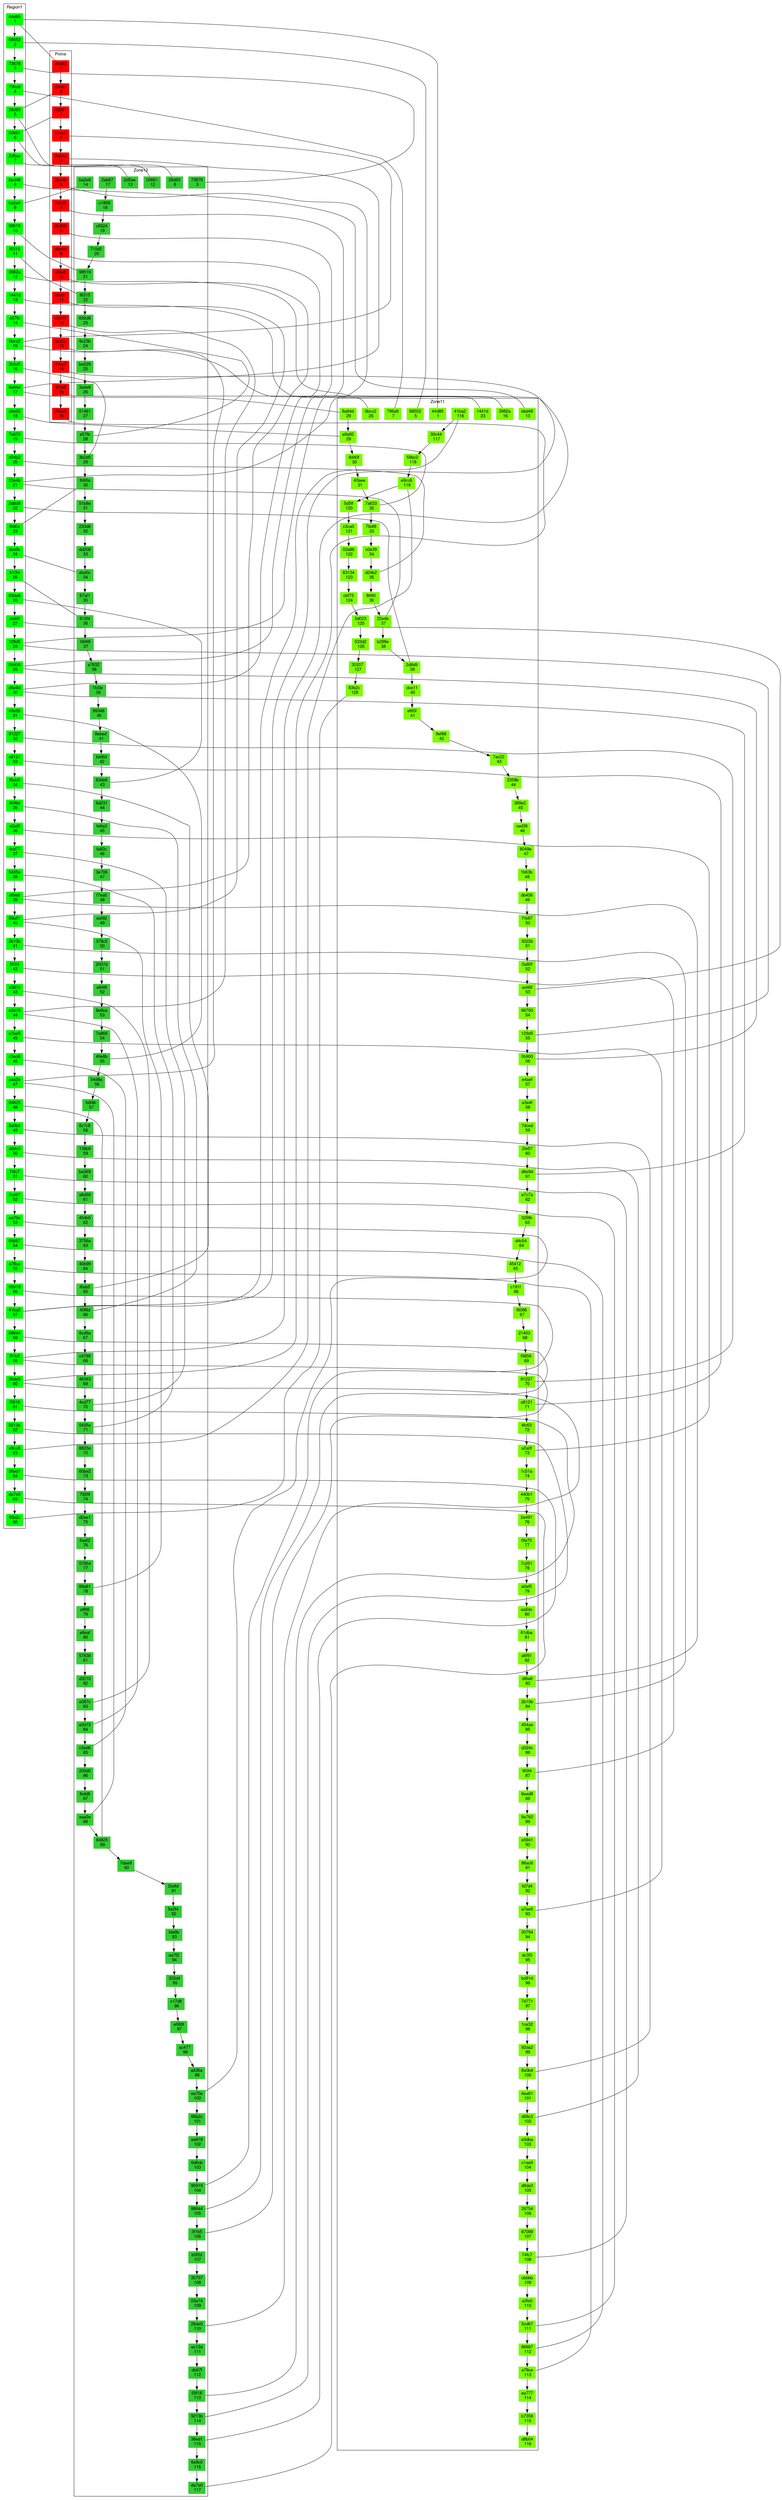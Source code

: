 digraph G {
fontname="Helvetica,Arial,sans-serif"
node [fontname="Helvetica,Arial,sans-serif", shape = rectangle, style = filled] 
edge [fontname="Helvetica,Arial,sans-serif"]subgraph cluster_Prime { label = "Prime" node [color = red]
"044d85" [label = "44d85\n 1"]
"028d83" [label = "28d83\n 2"]
"003661" [label = "03661\n 3"]
"00bcc2" [label = "0bcc2\n 4"]
"08a64d" [label = "8a64d\n 5"]
"022e4b" [label = "22e4b\n 6"]
"0129d5" [label = "129d5\n 7"]
"00b900" [label = "0b900\n 8"]
"0d6e9d" [label = "d6e9d\n 9"]
"0df6e8" [label = "df6e8\n 10"]
"089a61" [label = "89a61\n 11"]
"0e2d15" [label = "e2d15\n 12"]
"0aaa2e" [label = "aaa2e\n 13"]
"041ba2" [label = "41ba2\n 14"]
"03f1b5" [label = "3f1b5\n 15"]
"026de5" [label = "26de5\n 16"]}
subgraph cluster_Region1 { label = "Region1" node [color = green]
"144d85" [label = "44d85\n 1"]
"128d83" [label = "28d83\n 5"]
"103661" [label = "03661\n 6"]
"10bcc2" [label = "0bcc2\n 15"]
"18a64d" [label = "8a64d\n 17"]
"122e4b" [label = "22e4b\n 21"]
"1129d5" [label = "129d5\n 28"]
"10b900" [label = "0b900\n 29"]
"1d6e9d" [label = "d6e9d\n 30"]
"1df6e8" [label = "df6e8\n 39"]
"189a61" [label = "89a61\n 40"]
"1e2d15" [label = "e2d15\n 44"]
"1aaa2e" [label = "aaa2e\n 47"]
"141ba2" [label = "41ba2\n 57"]
"13f1b5" [label = "3f1b5\n 59"]
"126de5" [label = "26de5\n 60"]
"168552" [label = "68552\n 2"]
"173679" [label = "73679\n 3"]
"1796a8" [label = "796a8\n 4"]
"12d5ae" [label = "2d5ae\n 7"]
"1bbd48" [label = "bbd48\n 8"]
"1ba2e8" [label = "ba2e8\n 9"]
"198519" [label = "98519\n 10"]
"1f6315" [label = "f6315\n 11"]
"13982a" [label = "3982a\n 12"]
"11441d" [label = "1441d\n 13"]
"1a57fb" [label = "a57fb\n 14"]
"13b2d5" [label = "3b2d5\n 16"]
"1a9a92" [label = "a9a92\n 18"]
"17a633" [label = "7a633\n 19"]
"1d24b2" [label = "d24b2\n 20"]
"12d8d9" [label = "2d8d9\n 22"]
"1fb90a" [label = "fb90a\n 23"]
"1dce0c" [label = "dce0c\n 24"]
"1610f4" [label = "610f4\n 25"]
"163de6" [label = "63de6\n 26"]
"1ad46f" [label = "ad46f\n 27"]
"149e8b" [label = "49e8b\n 31"]
"181227" [label = "81227\n 32"]
"1a8121" [label = "a8121\n 33"]
"1f6ab5" [label = "f6ab5\n 34"]
"140f8d" [label = "40f8d\n 35"]
"1a2a0f" [label = "a2a0f\n 36"]
"14cd77" [label = "4cd77\n 37"]
"15435e" [label = "5435e\n 38"]
"12b10b" [label = "2b10b\n 41"]
"19f3f4" [label = "9f3f4\n 42"]
"1e387c" [label = "e387c\n 43"]
"1a7ee5" [label = "a7ee5\n 45"]
"1c3ed6" [label = "c3ed6\n 46"]
"184825" [label = "84825\n 48"]
"18a0b4" [label = "8a0b4\n 49"]
"1d68c3" [label = "d68c3\n 50"]
"174fc7" [label = "74fc7\n 51"]
"15cd67" [label = "5cd67\n 52"]
"1ea70e" [label = "ea70e\n 53"]
"186687" [label = "86687\n 54"]
"1a78ce" [label = "a78ce\n 55"]
"195919" [label = "95919\n 56"]
"188644" [label = "88644\n 58"]
"1f2618" [label = "f2618\n 61"]
"19213b" [label = "9213b\n 62"]
"1e9cc6" [label = "e9cc6\n 63"]
"136ed1" [label = "36ed1\n 64"]
"1de7e0" [label = "de7e0\n 65"]
"183b2c" [label = "83b2c\n 66"]}
subgraph cluster_Region2 { label = "Region2" node [color = dodgerblue]}
subgraph cluster_Region3 { label = "Region3" node [color = orange]}
subgraph cluster_Zone11 { label = "Zone11" node [color = lawngreen]
"244d85" [label = "44d85\n 1"]
"20bcc2" [label = "0bcc2\n 26"]
"28a64d" [label = "8a64d\n 28"]
"222e4b" [label = "22e4b\n 37"]
"2129d5" [label = "129d5\n 55"]
"20b900" [label = "0b900\n 56"]
"2d6e9d" [label = "d6e9d\n 61"]
"2df6e8" [label = "df6e8\n 83"]
"241ba2" [label = "41ba2\n 116"]
"268552" [label = "68552\n 5"]
"2796a8" [label = "796a8\n 7"]
"2bbd48" [label = "bbd48\n 13"]
"23982a" [label = "3982a\n 16"]
"21441d" [label = "1441d\n 23"]
"2a9a92" [label = "a9a92\n 29"]
"27a633" [label = "7a633\n 32"]
"2d24b2" [label = "d24b2\n 35"]
"22d8d9" [label = "2d8d9\n 39"]
"2ad46f" [label = "ad46f\n 53"]
"281227" [label = "81227\n 70"]
"2a8121" [label = "a8121\n 71"]
"2a2a0f" [label = "a2a0f\n 73"]
"22b10b" [label = "2b10b\n 84"]
"29f3f4" [label = "9f3f4\n 87"]
"2a7ee5" [label = "a7ee5\n 93"]
"28a0b4" [label = "8a0b4\n 100"]
"2d68c3" [label = "d68c3\n 102"]
"274fc7" [label = "74fc7\n 108"]
"25cd67" [label = "5cd67\n 111"]
"286687" [label = "86687\n 112"]
"2a78ce" [label = "a78ce\n 113"]
"2e9cc6" [label = "e9cc6\n 119"]
"283b2c" [label = "83b2c\n 128"]
"28d40f" [label = "8d40f\n 30"]
"243aee" [label = "43aee\n 31"]
"276df8" [label = "76df8\n 33"]
"2c0e39" [label = "c0e39\n 34"]
"28f4f0" [label = "8f4f0\n 36"]
"2b298e" [label = "b298e\n 38"]
"2dce11" [label = "dce11\n 40"]
"2ef65f" [label = "ef65f\n 41"]
"29ef88" [label = "9ef88\n 42"]
"27ac22" [label = "7ac22\n 43"]
"22358b" [label = "2358b\n 44"]
"2389e2" [label = "389e2\n 45"]
"2ced36" [label = "ced36\n 46"]
"28049e" [label = "8049e\n 47"]
"21b63b" [label = "1b63b\n 48"]
"2db456" [label = "db456\n 49"]
"2f1b87" [label = "f1b87\n 50"]
"23022b" [label = "3022b\n 51"]
"20a80f" [label = "0a80f\n 52"]
"266700" [label = "66700\n 54"]
"2e4aef" [label = "e4aef\n 57"]
"2a3e4f" [label = "a3e4f\n 58"]
"27dced" [label = "7dced\n 59"]
"22fe57" [label = "2fe57\n 60"]
"2e7c7a" [label = "e7c7a\n 62"]
"2029fb" [label = "029fb\n 63"]
"2d4c54" [label = "d4c54\n 64"]
"245412" [label = "45412\n 65"]
"2c191f" [label = "c191f\n 66"]
"2f6096" [label = "f6096\n 67"]
"221403" [label = "21403\n 68"]
"2f5859" [label = "f5859\n 69"]
"24fc63" [label = "4fc63\n 72"]
"21c51a" [label = "1c51a\n 74"]
"2440b1" [label = "440b1\n 75"]
"22e491" [label = "2e491\n 76"]
"20fe70" [label = "0fe70\n 77"]
"27c251" [label = "7c251\n 78"]
"2a0ef5" [label = "a0ef5\n 79"]
"2ea54c" [label = "ea54c\n 80"]
"261dba" [label = "61dba\n 81"]
"2a6f91" [label = "a6f91\n 82"]
"2454ae" [label = "454ae\n 85"]
"2d324c" [label = "d324c\n 86"]
"26eed8" [label = "6eed8\n 88"]
"29a762" [label = "9a762\n 89"]
"2e5941" [label = "e5941\n 90"]
"286ac6" [label = "86ac6\n 91"]
"2fd7d4" [label = "fd7d4\n 92"]
"230794" [label = "30794\n 94"]
"2dc3f3" [label = "dc3f3\n 95"]
"2bd91d" [label = "bd91d\n 96"]
"274771" [label = "74771\n 97"]
"21ce32" [label = "1ce32\n 98"]
"292da2" [label = "92da2\n 99"]
"24aa61" [label = "4aa61\n 101"]
"2e3dba" [label = "e3dba\n 103"]
"2c1ae9" [label = "c1ae9\n 104"]
"2d8de3" [label = "d8de3\n 105"]
"228754" [label = "28754\n 106"]
"287089" [label = "87089\n 107"]
"2cbbbb" [label = "cbbbb\n 109"]
"2a3fe5" [label = "a3fe5\n 110"]
"2ea777" [label = "ea777\n 114"]
"2b7359" [label = "b7359\n 115"]
"2d8b04" [label = "d8b04\n 116"]
"230c44" [label = "30c44\n 117"]
"259bc2" [label = "59bc2\n 118"]
"25d5ff" [label = "5d5ff\n 120"]
"2c3ca0" [label = "c3ca0\n 121"]
"202a86" [label = "02a86\n 122"]
"263134" [label = "63134\n 123"]
"2cbf73" [label = "cbf73\n 124"]
"23d023" [label = "3d023\n 125"]
"2533d2" [label = "533d2\n 126"]
"230207" [label = "30207\n 127"]}
subgraph cluster_Zone12 { label = "Zone12" node [color = limegreen]
"228d83" [label = "28d83\n 8"]
"203661" [label = "03661\n 12"]
"289a61" [label = "89a61\n 78"]
"2e2d15" [label = "e2d15\n 84"]
"2aaa2e" [label = "aaa2e\n 88"]
"23f1b5" [label = "3f1b5\n 106"]
"226de5" [label = "26de5\n 110"]
"273679" [label = "73679\n 3"]
"22d5ae" [label = "2d5ae\n 13"]
"2ba2e8" [label = "ba2e8\n 14"]
"298519" [label = "98519\n 21"]
"2f6315" [label = "f6315\n 22"]
"2a57fb" [label = "a57fb\n 28"]
"23b2d5" [label = "3b2d5\n 29"]
"2fb90a" [label = "fb90a\n 30"]
"2dce0c" [label = "dce0c\n 34"]
"2610f4" [label = "610f4\n 36"]
"263de6" [label = "63de6\n 43"]
"249e8b" [label = "49e8b\n 55"]
"2f6ab5" [label = "f6ab5\n 65"]
"240f8d" [label = "40f8d\n 66"]
"24cd77" [label = "4cd77\n 70"]
"25435e" [label = "5435e\n 71"]
"2e387c" [label = "e387c\n 83"]
"2c3ed6" [label = "c3ed6\n 85"]
"284825" [label = "84825\n 89"]
"2ea70e" [label = "ea70e\n 100"]
"295919" [label = "95919\n 104"]
"288644" [label = "88644\n 105"]
"2f2618" [label = "f2618\n 113"]
"29213b" [label = "9213b\n 114"]
"236ed1" [label = "36ed1\n 115"]
"2de7e0" [label = "de7e0\n 117"]
"22ab67" [label = "2ab67\n 17"]
"2c1808" [label = "c1808\n 18"]
"2c6524" [label = "c6524\n 19"]
"2710d2" [label = "710d2\n 20"]
"2692d8" [label = "692d8\n 23"]
"29c23b" [label = "9c23b\n 24"]
"2ba029" [label = "ba029\n 25"]
"23ade8" [label = "3ade8\n 26"]
"251461" [label = "51461\n 27"]
"251b8e" [label = "51b8e\n 31"]
"2233d6" [label = "233d6\n 32"]
"2dd208" [label = "dd208\n 33"]
"267af1" [label = "67af1\n 35"]
"2094f8" [label = "094f8\n 37"]
"2a7632" [label = "a7632\n 38"]
"21fc0e" [label = "1fc0e\n 39"]
"299348" [label = "99348\n 40"]
"28ebed" [label = "8ebed\n 41"]
"2bb8fd" [label = "bb8fd\n 42"]
"26d231" [label = "6d231\n 44"]
"2fe6a3" [label = "fe6a3\n 45"]
"2fa82c" [label = "fa82c\n 46"]
"23e706" [label = "3e706\n 47"]
"2f7ea0" [label = "f7ea0\n 48"]
"2eaf92" [label = "eaf92\n 49"]
"2378c5" [label = "378c5\n 50"]
"22007d" [label = "2007d\n 51"]
"2a84f8" [label = "a84f8\n 52"]
"28e8ce" [label = "8e8ce\n 53"]
"27a866" [label = "7a866\n 54"]
"254d9a" [label = "54d9a\n 56"]
"2fa94b" [label = "fa94b\n 57"]
"26c7c8" [label = "6c7c8\n 58"]
"2138b9" [label = "138b9\n 59"]
"2ba369" [label = "ba369\n 60"]
"2a6d59" [label = "a6d59\n 61"]
"2454b5" [label = "454b5\n 62"]
"23756a" [label = "3756a\n 63"]
"240b99" [label = "40b99\n 64"]
"26cd9a" [label = "6cd9a\n 67"]
"2c4799" [label = "c4799\n 68"]
"246343" [label = "46343\n 69"]
"28823e" [label = "8823e\n 72"]
"260be2" [label = "60be2\n 73"]
"2792f8" [label = "792f8\n 74"]
"2d2ae1" [label = "d2ae1\n 75"]
"26aef2" [label = "6aef2\n 76"]
"257954" [label = "57954\n 77"]
"2aff66" [label = "aff66\n 79"]
"2e6eaf" [label = "e6eaf\n 80"]
"257838" [label = "57838\n 81"]
"2d3210" [label = "d3210\n 82"]
"2200d0" [label = "200d0\n 86"]
"2fbdd8" [label = "fbdd8\n 87"]
"27dae9" [label = "7dae9\n 90"]
"22bdfd" [label = "2bdfd\n 91"]
"25e2f4" [label = "5e2f4\n 92"]
"2fde8b" [label = "fde8b\n 93"]
"2ea7f2" [label = "ea7f2\n 94"]
"2322d4" [label = "322d4\n 95"]
"2c17d8" [label = "c17d8\n 96"]
"2e069f" [label = "e069f\n 97"]
"2ac477" [label = "ac477\n 98"]
"2a636a" [label = "a636a\n 99"]
"266b2c" [label = "66b2c\n 101"]
"2aa818" [label = "aa818\n 102"]
"26d6cb" [label = "6d6cb\n 103"]
"2b0f2d" [label = "b0f2d\n 107"]
"235707" [label = "35707\n 108"]
"203e74" [label = "03e74\n 109"]
"2ec13d" [label = "ec13d\n 111"]
"2db67f" [label = "db67f\n 112"]
"26e8c0" [label = "6e8c0\n 116"]}
subgraph cluster_Zone13 { label = "Zone13" node [color = mediumspringgreen]}
subgraph cluster_Zone21 { label = "Zone21" node [color = aqua]}
subgraph cluster_Zone22 { label = "Zone22" node [color = blue]}
subgraph cluster_Zone23 { label = "Zone23" node [color = "#8a4cee"]}
subgraph cluster_Zone31 { label = "Zone31" node [color = darkorange1]}
subgraph cluster_Zone32 { label = "Zone32" node [color = orangered2]}
subgraph cluster_Zone33 { label = "Zone33" node [color = "#c55200"]}
subgraph cluster_Uncles { label = "Uncles"}

"044d85" -> "144d85" [dir = none]
"028d83" -> "128d83" [dir = none]
"044d85" -> "028d83"
"003661" -> "103661" [dir = none]
"028d83" -> "003661"
"00bcc2" -> "10bcc2" [dir = none]
"003661" -> "00bcc2"
"08a64d" -> "18a64d" [dir = none]
"00bcc2" -> "08a64d"
"022e4b" -> "122e4b" [dir = none]
"08a64d" -> "022e4b"
"0129d5" -> "1129d5" [dir = none]
"022e4b" -> "0129d5"
"00b900" -> "10b900" [dir = none]
"0129d5" -> "00b900"
"0d6e9d" -> "1d6e9d" [dir = none]
"00b900" -> "0d6e9d"
"0df6e8" -> "1df6e8" [dir = none]
"0d6e9d" -> "0df6e8"
"089a61" -> "189a61" [dir = none]
"0df6e8" -> "089a61"
"0e2d15" -> "1e2d15" [dir = none]
"089a61" -> "0e2d15"
"0aaa2e" -> "1aaa2e" [dir = none]
"0e2d15" -> "0aaa2e"
"041ba2" -> "141ba2" [dir = none]
"0aaa2e" -> "041ba2"
"03f1b5" -> "13f1b5" [dir = none]
"041ba2" -> "03f1b5"
"026de5" -> "126de5" [dir = none]
"03f1b5" -> "026de5"
"144d85" -> "244d85" [dir = none]
"128d83" -> "228d83" [dir = none]
"103661" -> "203661" [dir = none]
"10bcc2" -> "20bcc2" [dir = none]
"18a64d" -> "28a64d" [dir = none]
"122e4b" -> "222e4b" [dir = none]
"1129d5" -> "2129d5" [dir = none]
"10b900" -> "20b900" [dir = none]
"1d6e9d" -> "2d6e9d" [dir = none]
"1df6e8" -> "2df6e8" [dir = none]
"189a61" -> "289a61" [dir = none]
"1e2d15" -> "2e2d15" [dir = none]
"1aaa2e" -> "2aaa2e" [dir = none]
"141ba2" -> "241ba2" [dir = none]
"13f1b5" -> "23f1b5" [dir = none]
"126de5" -> "226de5" [dir = none]
"168552" -> "268552" [dir = none]
"144d85" -> "168552"
"173679" -> "273679" [dir = none]
"168552" -> "173679"
"1796a8" -> "2796a8" [dir = none]
"173679" -> "1796a8"
"1796a8" -> "128d83"
"128d83" -> "103661"
"12d5ae" -> "22d5ae" [dir = none]
"103661" -> "12d5ae"
"1bbd48" -> "2bbd48" [dir = none]
"12d5ae" -> "1bbd48"
"1ba2e8" -> "2ba2e8" [dir = none]
"1bbd48" -> "1ba2e8"
"198519" -> "298519" [dir = none]
"1ba2e8" -> "198519"
"1f6315" -> "2f6315" [dir = none]
"198519" -> "1f6315"
"13982a" -> "23982a" [dir = none]
"1f6315" -> "13982a"
"11441d" -> "21441d" [dir = none]
"13982a" -> "11441d"
"1a57fb" -> "2a57fb" [dir = none]
"11441d" -> "1a57fb"
"1a57fb" -> "10bcc2"
"13b2d5" -> "23b2d5" [dir = none]
"10bcc2" -> "13b2d5"
"13b2d5" -> "18a64d"
"1a9a92" -> "2a9a92" [dir = none]
"18a64d" -> "1a9a92"
"17a633" -> "27a633" [dir = none]
"1a9a92" -> "17a633"
"1d24b2" -> "2d24b2" [dir = none]
"17a633" -> "1d24b2"
"1d24b2" -> "122e4b"
"12d8d9" -> "22d8d9" [dir = none]
"122e4b" -> "12d8d9"
"1fb90a" -> "2fb90a" [dir = none]
"12d8d9" -> "1fb90a"
"1dce0c" -> "2dce0c" [dir = none]
"1fb90a" -> "1dce0c"
"1610f4" -> "2610f4" [dir = none]
"1dce0c" -> "1610f4"
"163de6" -> "263de6" [dir = none]
"1610f4" -> "163de6"
"1ad46f" -> "2ad46f" [dir = none]
"163de6" -> "1ad46f"
"1ad46f" -> "1129d5"
"1129d5" -> "10b900"
"10b900" -> "1d6e9d"
"149e8b" -> "249e8b" [dir = none]
"1d6e9d" -> "149e8b"
"181227" -> "281227" [dir = none]
"149e8b" -> "181227"
"1a8121" -> "2a8121" [dir = none]
"181227" -> "1a8121"
"1f6ab5" -> "2f6ab5" [dir = none]
"1a8121" -> "1f6ab5"
"140f8d" -> "240f8d" [dir = none]
"1f6ab5" -> "140f8d"
"1a2a0f" -> "2a2a0f" [dir = none]
"140f8d" -> "1a2a0f"
"14cd77" -> "24cd77" [dir = none]
"1a2a0f" -> "14cd77"
"15435e" -> "25435e" [dir = none]
"14cd77" -> "15435e"
"15435e" -> "1df6e8"
"1df6e8" -> "189a61"
"12b10b" -> "22b10b" [dir = none]
"189a61" -> "12b10b"
"19f3f4" -> "29f3f4" [dir = none]
"12b10b" -> "19f3f4"
"1e387c" -> "2e387c" [dir = none]
"19f3f4" -> "1e387c"
"1e387c" -> "1e2d15"
"1a7ee5" -> "2a7ee5" [dir = none]
"1e2d15" -> "1a7ee5"
"1c3ed6" -> "2c3ed6" [dir = none]
"1a7ee5" -> "1c3ed6"
"1c3ed6" -> "1aaa2e"
"184825" -> "284825" [dir = none]
"1aaa2e" -> "184825"
"18a0b4" -> "28a0b4" [dir = none]
"184825" -> "18a0b4"
"1d68c3" -> "2d68c3" [dir = none]
"18a0b4" -> "1d68c3"
"174fc7" -> "274fc7" [dir = none]
"1d68c3" -> "174fc7"
"15cd67" -> "25cd67" [dir = none]
"174fc7" -> "15cd67"
"1ea70e" -> "2ea70e" [dir = none]
"15cd67" -> "1ea70e"
"186687" -> "286687" [dir = none]
"1ea70e" -> "186687"
"1a78ce" -> "2a78ce" [dir = none]
"186687" -> "1a78ce"
"195919" -> "295919" [dir = none]
"1a78ce" -> "195919"
"195919" -> "141ba2"
"188644" -> "288644" [dir = none]
"141ba2" -> "188644"
"188644" -> "13f1b5"
"13f1b5" -> "126de5"
"1f2618" -> "2f2618" [dir = none]
"126de5" -> "1f2618"
"19213b" -> "29213b" [dir = none]
"1f2618" -> "19213b"
"1e9cc6" -> "2e9cc6" [dir = none]
"19213b" -> "1e9cc6"
"136ed1" -> "236ed1" [dir = none]
"1e9cc6" -> "136ed1"
"1de7e0" -> "2de7e0" [dir = none]
"136ed1" -> "1de7e0"
"183b2c" -> "283b2c" [dir = none]
"1de7e0" -> "183b2c"
"28a64d" -> "2a9a92"
"2a9a92" -> "28d40f"
"28d40f" -> "243aee"
"243aee" -> "27a633"
"27a633" -> "276df8"
"276df8" -> "2c0e39"
"2c0e39" -> "2d24b2"
"2d24b2" -> "28f4f0"
"28f4f0" -> "222e4b"
"222e4b" -> "2b298e"
"2b298e" -> "22d8d9"
"22d8d9" -> "2dce11"
"2dce11" -> "2ef65f"
"2ef65f" -> "29ef88"
"29ef88" -> "27ac22"
"27ac22" -> "22358b"
"22358b" -> "2389e2"
"2389e2" -> "2ced36"
"2ced36" -> "28049e"
"28049e" -> "21b63b"
"21b63b" -> "2db456"
"2db456" -> "2f1b87"
"2f1b87" -> "23022b"
"23022b" -> "20a80f"
"20a80f" -> "2ad46f"
"2ad46f" -> "266700"
"266700" -> "2129d5"
"2129d5" -> "20b900"
"20b900" -> "2e4aef"
"2e4aef" -> "2a3e4f"
"2a3e4f" -> "27dced"
"27dced" -> "22fe57"
"22fe57" -> "2d6e9d"
"2d6e9d" -> "2e7c7a"
"2e7c7a" -> "2029fb"
"2029fb" -> "2d4c54"
"2d4c54" -> "245412"
"245412" -> "2c191f"
"2c191f" -> "2f6096"
"2f6096" -> "221403"
"221403" -> "2f5859"
"2f5859" -> "281227"
"281227" -> "2a8121"
"2a8121" -> "24fc63"
"24fc63" -> "2a2a0f"
"2a2a0f" -> "21c51a"
"21c51a" -> "2440b1"
"2440b1" -> "22e491"
"22e491" -> "20fe70"
"20fe70" -> "27c251"
"27c251" -> "2a0ef5"
"2a0ef5" -> "2ea54c"
"2ea54c" -> "261dba"
"261dba" -> "2a6f91"
"2a6f91" -> "2df6e8"
"2df6e8" -> "22b10b"
"22b10b" -> "2454ae"
"2454ae" -> "2d324c"
"2d324c" -> "29f3f4"
"29f3f4" -> "26eed8"
"26eed8" -> "29a762"
"29a762" -> "2e5941"
"2e5941" -> "286ac6"
"286ac6" -> "2fd7d4"
"2fd7d4" -> "2a7ee5"
"2a7ee5" -> "230794"
"230794" -> "2dc3f3"
"2dc3f3" -> "2bd91d"
"2bd91d" -> "274771"
"274771" -> "21ce32"
"21ce32" -> "292da2"
"292da2" -> "28a0b4"
"28a0b4" -> "24aa61"
"24aa61" -> "2d68c3"
"2d68c3" -> "2e3dba"
"2e3dba" -> "2c1ae9"
"2c1ae9" -> "2d8de3"
"2d8de3" -> "228754"
"228754" -> "287089"
"287089" -> "274fc7"
"274fc7" -> "2cbbbb"
"2cbbbb" -> "2a3fe5"
"2a3fe5" -> "25cd67"
"25cd67" -> "286687"
"286687" -> "2a78ce"
"2a78ce" -> "2ea777"
"2ea777" -> "2b7359"
"2b7359" -> "2d8b04"
"241ba2" -> "230c44"
"230c44" -> "259bc2"
"259bc2" -> "2e9cc6"
"2e9cc6" -> "25d5ff"
"25d5ff" -> "2c3ca0"
"2c3ca0" -> "202a86"
"202a86" -> "263134"
"263134" -> "2cbf73"
"2cbf73" -> "23d023"
"23d023" -> "2533d2"
"2533d2" -> "230207"
"230207" -> "283b2c"
"22ab67" -> "2c1808"
"2c1808" -> "2c6524"
"2c6524" -> "2710d2"
"2710d2" -> "298519"
"298519" -> "2f6315"
"2f6315" -> "2692d8"
"2692d8" -> "29c23b"
"29c23b" -> "2ba029"
"2ba029" -> "23ade8"
"23ade8" -> "251461"
"251461" -> "2a57fb"
"2a57fb" -> "23b2d5"
"23b2d5" -> "2fb90a"
"2fb90a" -> "251b8e"
"251b8e" -> "2233d6"
"2233d6" -> "2dd208"
"2dd208" -> "2dce0c"
"2dce0c" -> "267af1"
"267af1" -> "2610f4"
"2610f4" -> "2094f8"
"2094f8" -> "2a7632"
"2a7632" -> "21fc0e"
"21fc0e" -> "299348"
"299348" -> "28ebed"
"28ebed" -> "2bb8fd"
"2bb8fd" -> "263de6"
"263de6" -> "26d231"
"26d231" -> "2fe6a3"
"2fe6a3" -> "2fa82c"
"2fa82c" -> "23e706"
"23e706" -> "2f7ea0"
"2f7ea0" -> "2eaf92"
"2eaf92" -> "2378c5"
"2378c5" -> "22007d"
"22007d" -> "2a84f8"
"2a84f8" -> "28e8ce"
"28e8ce" -> "27a866"
"27a866" -> "249e8b"
"249e8b" -> "254d9a"
"254d9a" -> "2fa94b"
"2fa94b" -> "26c7c8"
"26c7c8" -> "2138b9"
"2138b9" -> "2ba369"
"2ba369" -> "2a6d59"
"2a6d59" -> "2454b5"
"2454b5" -> "23756a"
"23756a" -> "240b99"
"240b99" -> "2f6ab5"
"2f6ab5" -> "240f8d"
"240f8d" -> "26cd9a"
"26cd9a" -> "2c4799"
"2c4799" -> "246343"
"246343" -> "24cd77"
"24cd77" -> "25435e"
"25435e" -> "28823e"
"28823e" -> "260be2"
"260be2" -> "2792f8"
"2792f8" -> "2d2ae1"
"2d2ae1" -> "26aef2"
"26aef2" -> "257954"
"257954" -> "289a61"
"289a61" -> "2aff66"
"2aff66" -> "2e6eaf"
"2e6eaf" -> "257838"
"257838" -> "2d3210"
"2d3210" -> "2e387c"
"2e387c" -> "2e2d15"
"2e2d15" -> "2c3ed6"
"2c3ed6" -> "2200d0"
"2200d0" -> "2fbdd8"
"2fbdd8" -> "2aaa2e"
"2aaa2e" -> "284825"
"284825" -> "27dae9"
"27dae9" -> "22bdfd"
"22bdfd" -> "25e2f4"
"25e2f4" -> "2fde8b"
"2fde8b" -> "2ea7f2"
"2ea7f2" -> "2322d4"
"2322d4" -> "2c17d8"
"2c17d8" -> "2e069f"
"2e069f" -> "2ac477"
"2ac477" -> "2a636a"
"2a636a" -> "2ea70e"
"2ea70e" -> "266b2c"
"266b2c" -> "2aa818"
"2aa818" -> "26d6cb"
"26d6cb" -> "295919"
"295919" -> "288644"
"288644" -> "23f1b5"
"23f1b5" -> "2b0f2d"
"2b0f2d" -> "235707"
"235707" -> "203e74"
"203e74" -> "226de5"
"226de5" -> "2ec13d"
"2ec13d" -> "2db67f"
"2db67f" -> "2f2618"
"2f2618" -> "29213b"
"29213b" -> "236ed1"
"236ed1" -> "26e8c0"
"26e8c0" -> "2de7e0"
}